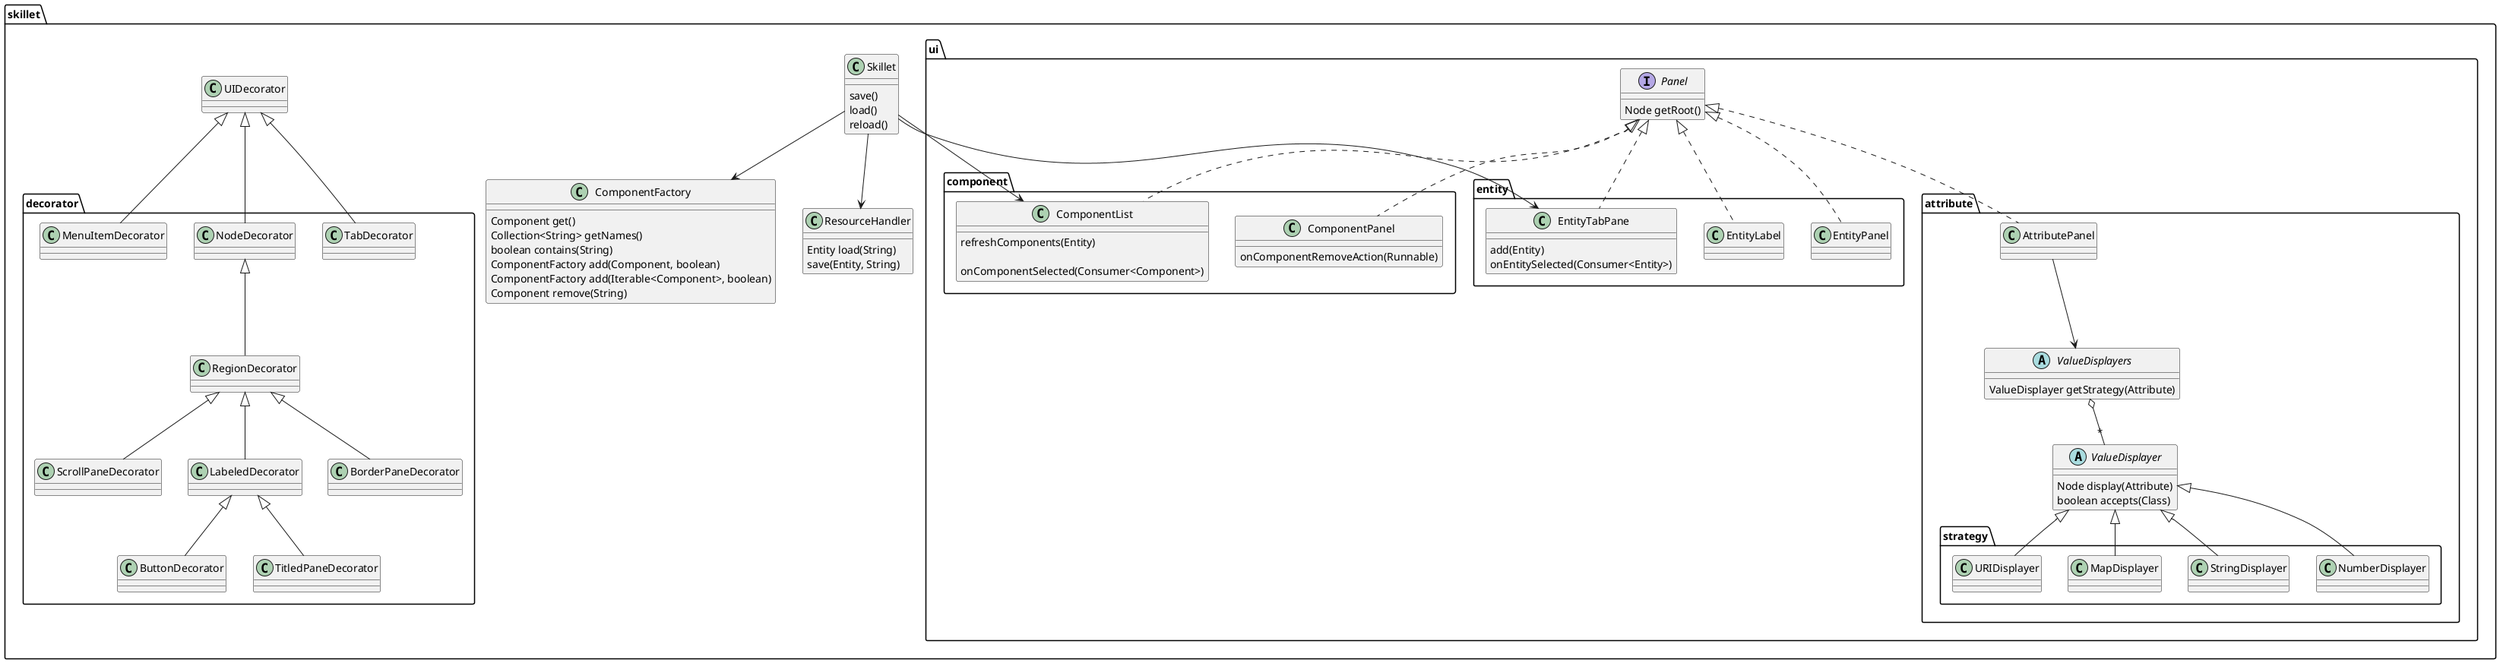 @startuml

package skillet {
	class Skillet {
		save()
		load()
		reload()
	}

	class ComponentFactory {
		Component get()
		Collection<String> getNames()
		boolean contains(String)
		ComponentFactory add(Component, boolean)
		ComponentFactory add(Iterable<Component>, boolean)
		Component remove(String)
	}

	class ResourceHandler {
		Entity load(String)
		save(Entity, String)
	}

	class UIDecorator {

	}
	package decorator {
		UIDecorator <|-- NodeDecorator
		UIDecorator <|-- MenuItemDecorator
		UIDecorator <|-- TabDecorator

		NodeDecorator <|-- RegionDecorator

		RegionDecorator <|-- LabeledDecorator
		RegionDecorator <|-- BorderPaneDecorator
		RegionDecorator <|-- ScrollPaneDecorator

		LabeledDecorator <|--ButtonDecorator
		LabeledDecorator <|-- TitledPaneDecorator
	}

	package ui {
  	interface Panel {
    	Node getRoot()
    }

		package entity {
			class EntityPanel
			class EntityLabel
			class EntityTabPane {
				add(Entity)
				onEntitySelected(Consumer<Entity>)
			}

			Panel <|.. EntityPanel
			Panel <|.. EntityLabel
			Panel <|.. EntityTabPane
		}

		package component {
			class ComponentPanel {
				onComponentRemoveAction(Runnable)
			}

			class ComponentList {
				refreshComponents(Entity)

				onComponentSelected(Consumer<Component>)
			}

			Panel <|.. ComponentPanel
			Panel <|.. ComponentList
		}

		package attribute {
			class AttributePanel

			abstract class ValueDisplayer {
				Node display(Attribute)
				boolean accepts(Class)
			}
			abstract class ValueDisplayers {
				ValueDisplayer getStrategy(Attribute)
			}

			package strategy {
				ValueDisplayer <|-- NumberDisplayer
				ValueDisplayer <|-- StringDisplayer
				ValueDisplayer <|-- MapDisplayer
				ValueDisplayer <|-- URIDisplayer
			}

			ValueDisplayers o-- "*" ValueDisplayer

			Panel <|.. AttributePanel

			AttributePanel --> ValueDisplayers
		}
  }

	Skillet --> ResourceHandler
  Skillet --> ComponentFactory
  Skillet --> EntityTabPane
  Skillet --> ComponentList
}

@enduml
